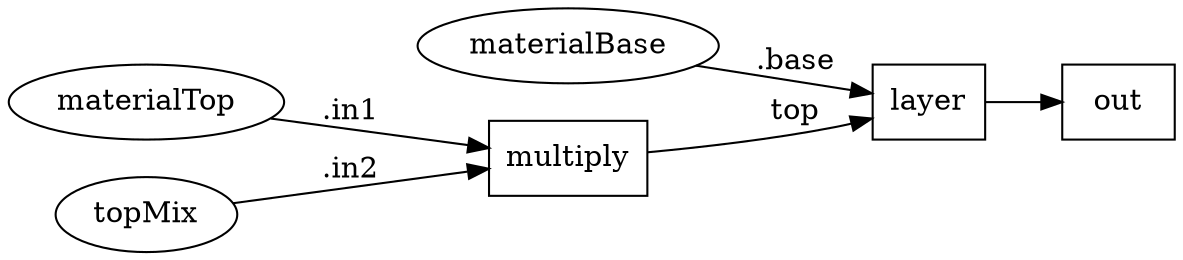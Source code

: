 digraph {
  rankdir = LR;
    NG_lama_layer_bsdf_layer [label= "layer"];
    NG_lama_layer_bsdf_layer[shape = box];
    NG_lama_layer_bsdf_layer ->     NG_lama_layer_bsdf_out;
    NG_lama_layer_bsdf_out [label= "out"];
    NG_lama_layer_bsdf_out[shape = box]; 
    NG_lama_layer_bsdf_materialBaseINT [label="materialBase"];
    NG_lama_layer_bsdf_materialBaseINT [shape = ellipse];
    NG_lama_layer_bsdf_layer [label="layer"];
    NG_lama_layer_bsdf_materialBaseINT -> NG_lama_layer_bsdf_layer [label=".base"];
    NG_lama_layer_bsdf_mul [label= "multiply"];
    NG_lama_layer_bsdf_mul[shape = box];
    NG_lama_layer_bsdf_mul ->     NG_lama_layer_bsdf_layer [label= "top"];
    NG_lama_layer_bsdf_layer [label= "layer"];
    NG_lama_layer_bsdf_layer[shape = box]; 
    NG_lama_layer_bsdf_materialTopINT [label="materialTop"];
    NG_lama_layer_bsdf_materialTopINT [shape = ellipse];
    NG_lama_layer_bsdf_mul [label="multiply"];
    NG_lama_layer_bsdf_materialTopINT -> NG_lama_layer_bsdf_mul [label=".in1"];
    NG_lama_layer_bsdf_topMixINT [label="topMix"];
    NG_lama_layer_bsdf_topMixINT [shape = ellipse];
    NG_lama_layer_bsdf_mul [label="multiply"];
    NG_lama_layer_bsdf_topMixINT -> NG_lama_layer_bsdf_mul [label=".in2"];
}
